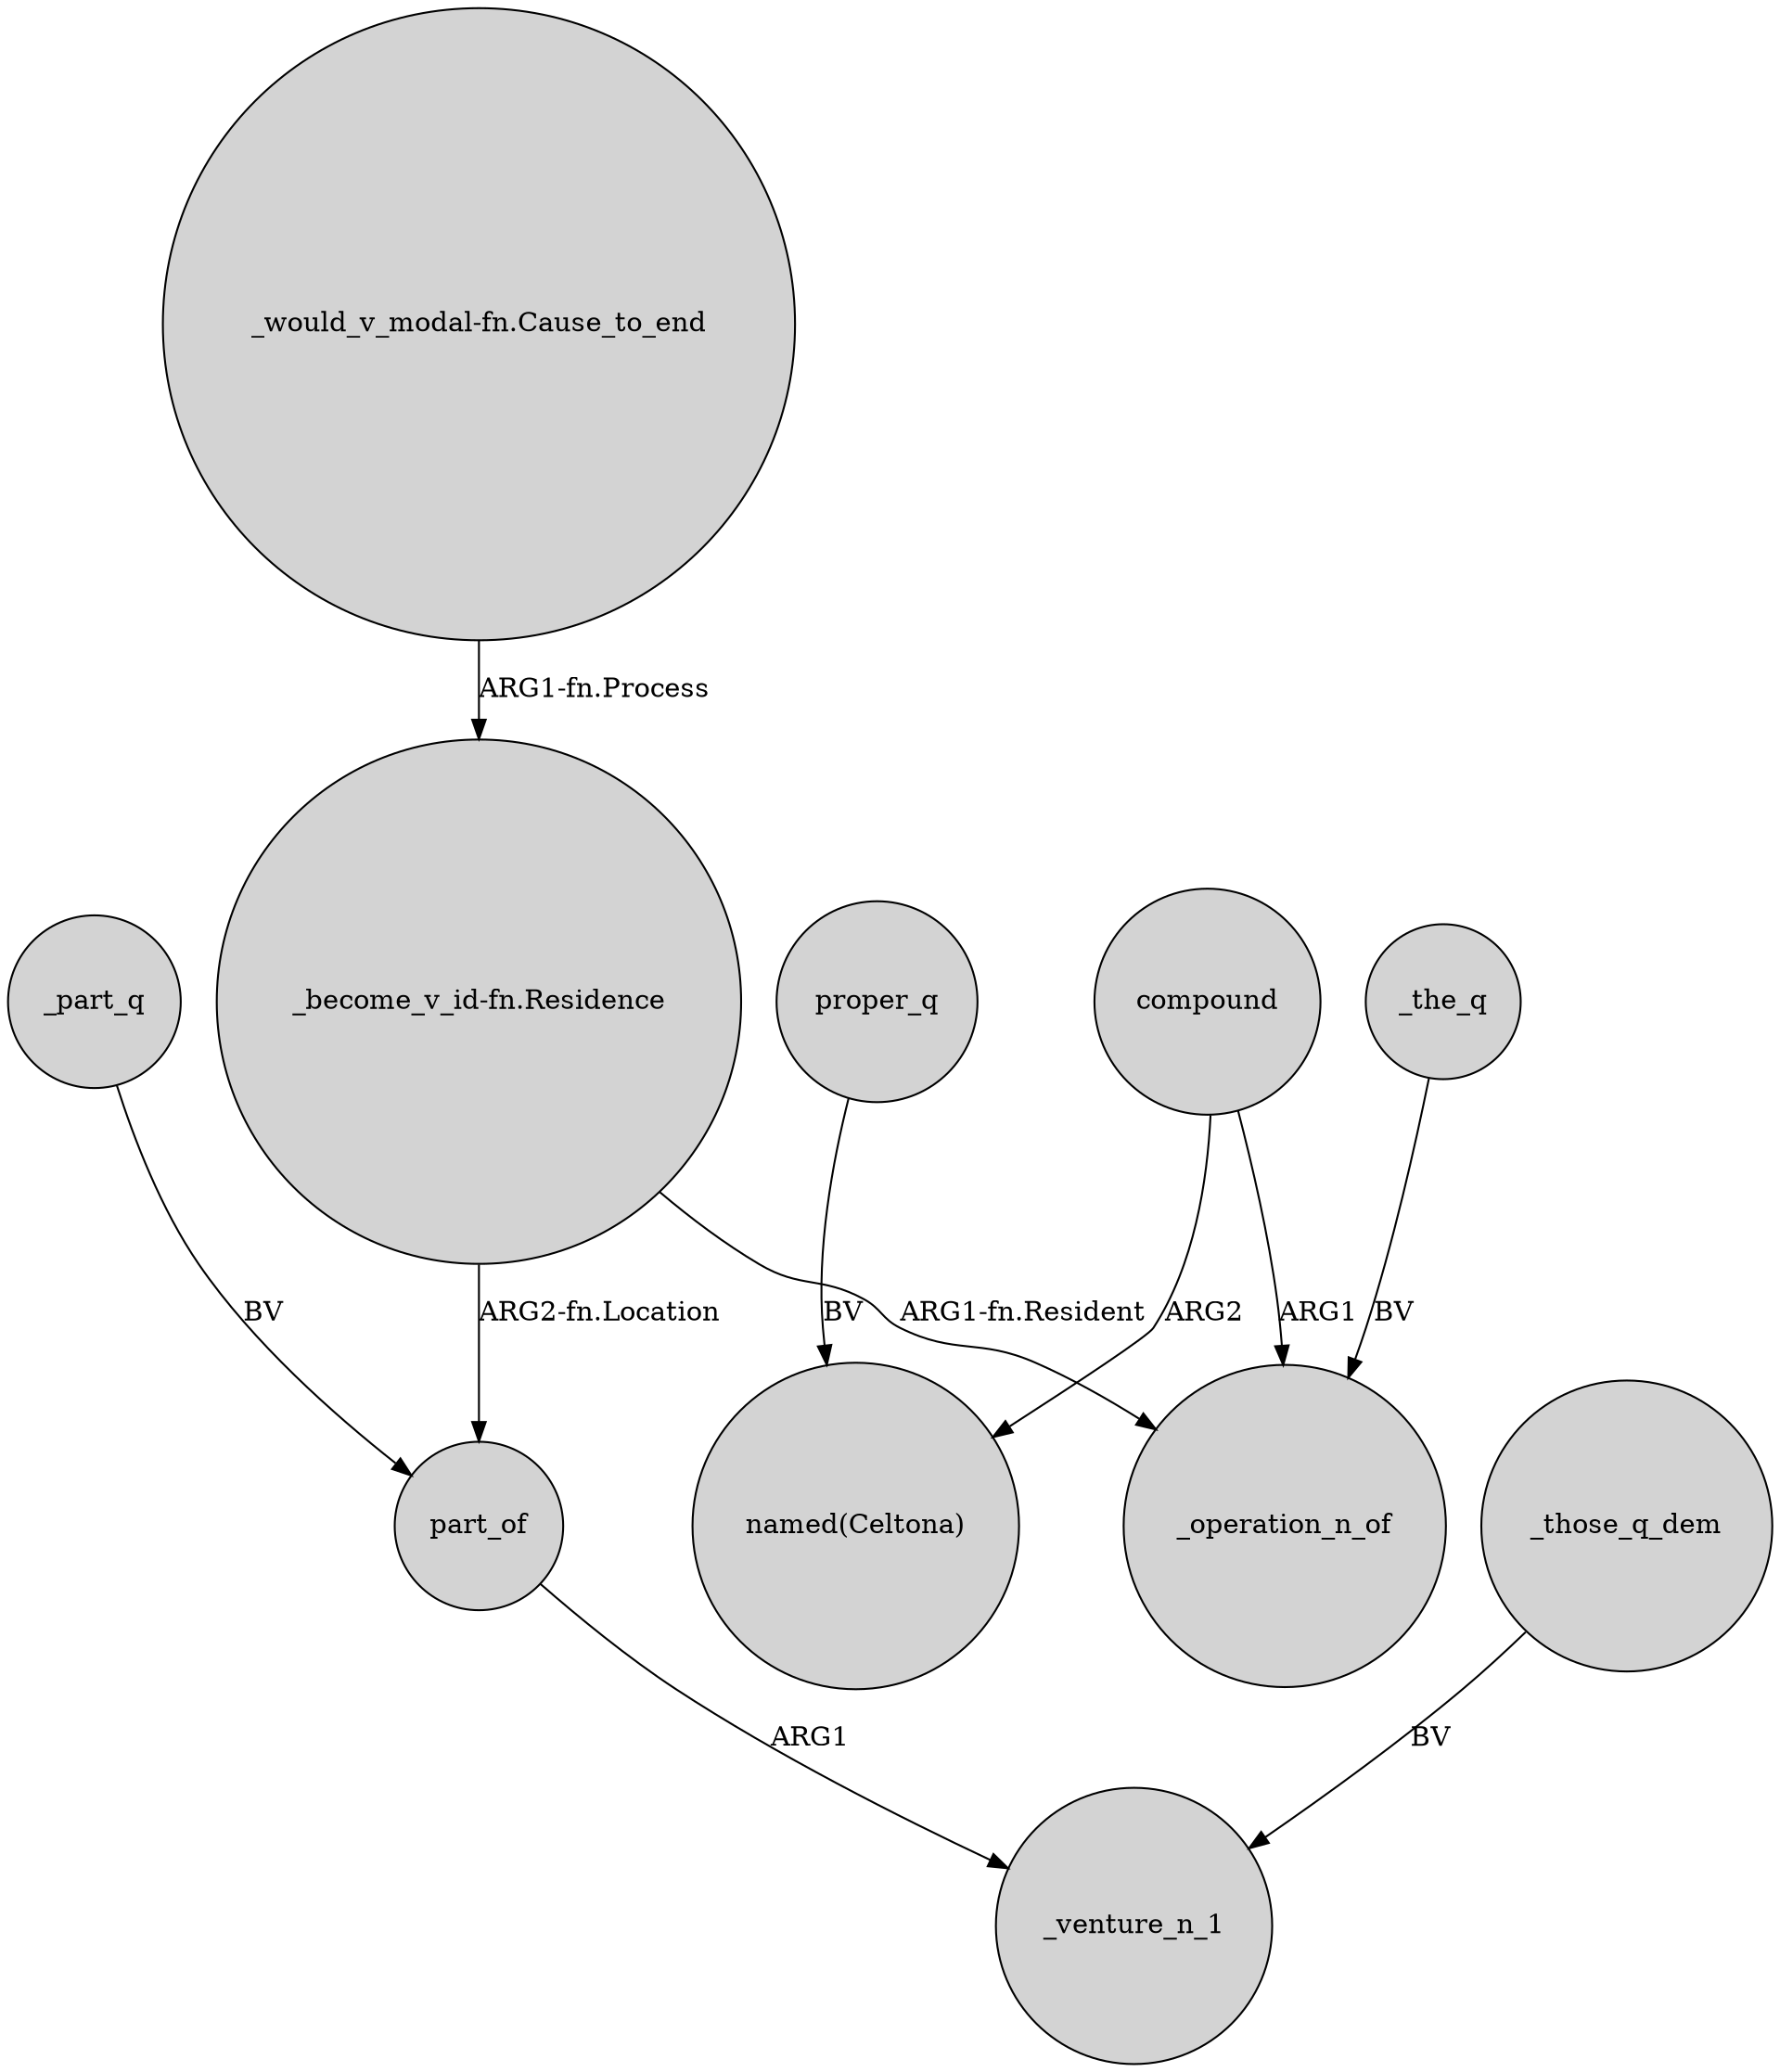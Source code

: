 digraph {
	node [shape=circle style=filled]
	"_would_v_modal-fn.Cause_to_end" -> "_become_v_id-fn.Residence" [label="ARG1-fn.Process"]
	proper_q -> "named(Celtona)" [label=BV]
	_those_q_dem -> _venture_n_1 [label=BV]
	compound -> _operation_n_of [label=ARG1]
	"_become_v_id-fn.Residence" -> _operation_n_of [label="ARG1-fn.Resident"]
	compound -> "named(Celtona)" [label=ARG2]
	"_become_v_id-fn.Residence" -> part_of [label="ARG2-fn.Location"]
	_the_q -> _operation_n_of [label=BV]
	part_of -> _venture_n_1 [label=ARG1]
	_part_q -> part_of [label=BV]
}
